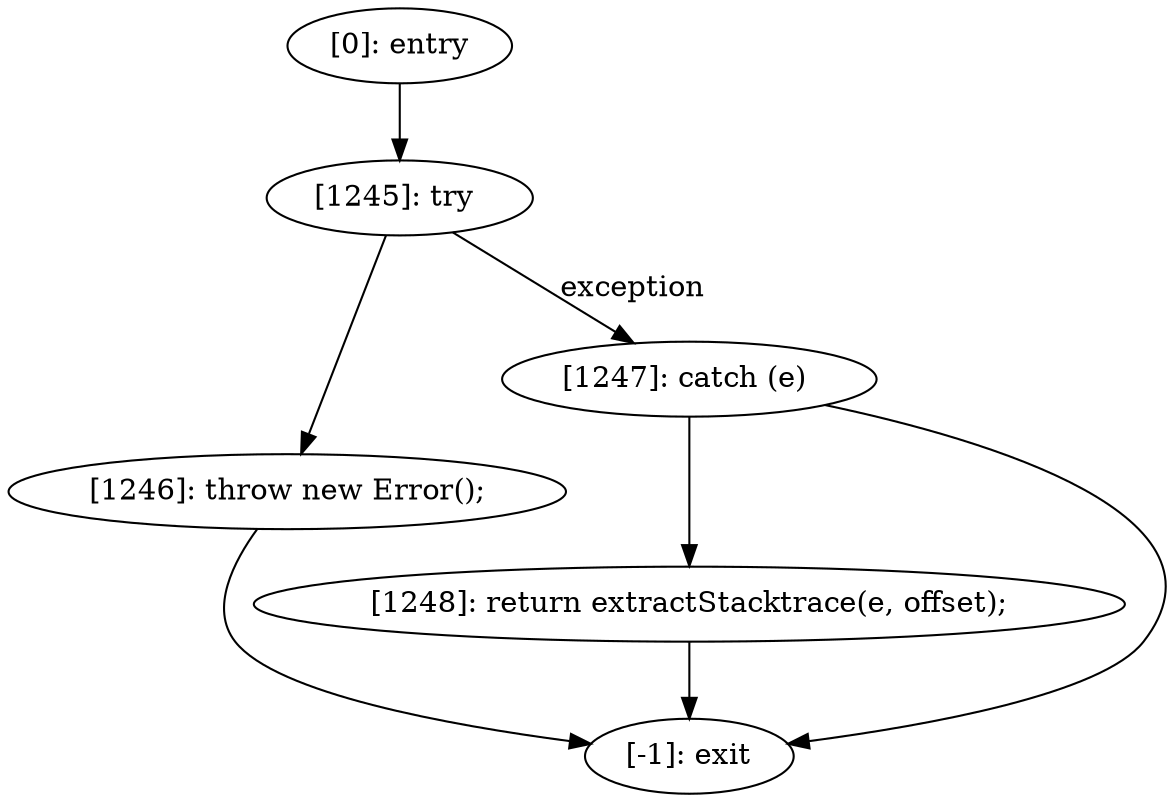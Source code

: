 digraph {
"0" [label="[1245]: try "] 
"1" [label="[1246]: throw new Error();\n"] 
"2" [label="[1248]: return extractStacktrace(e, offset);\n"] 
"3" [label="[1247]: catch (e) "] 
"4" [label="[-1]: exit"] 
"5" [label="[0]: entry"] 
"0" -> "3" [label="exception"] 
"0" -> "1" [label=""] 
"1" -> "4" [label=""] 
"2" -> "4" [label=""] 
"3" -> "4" [label=""] 
"3" -> "2" [label=""] 
"5" -> "0" [label=""] 
}

